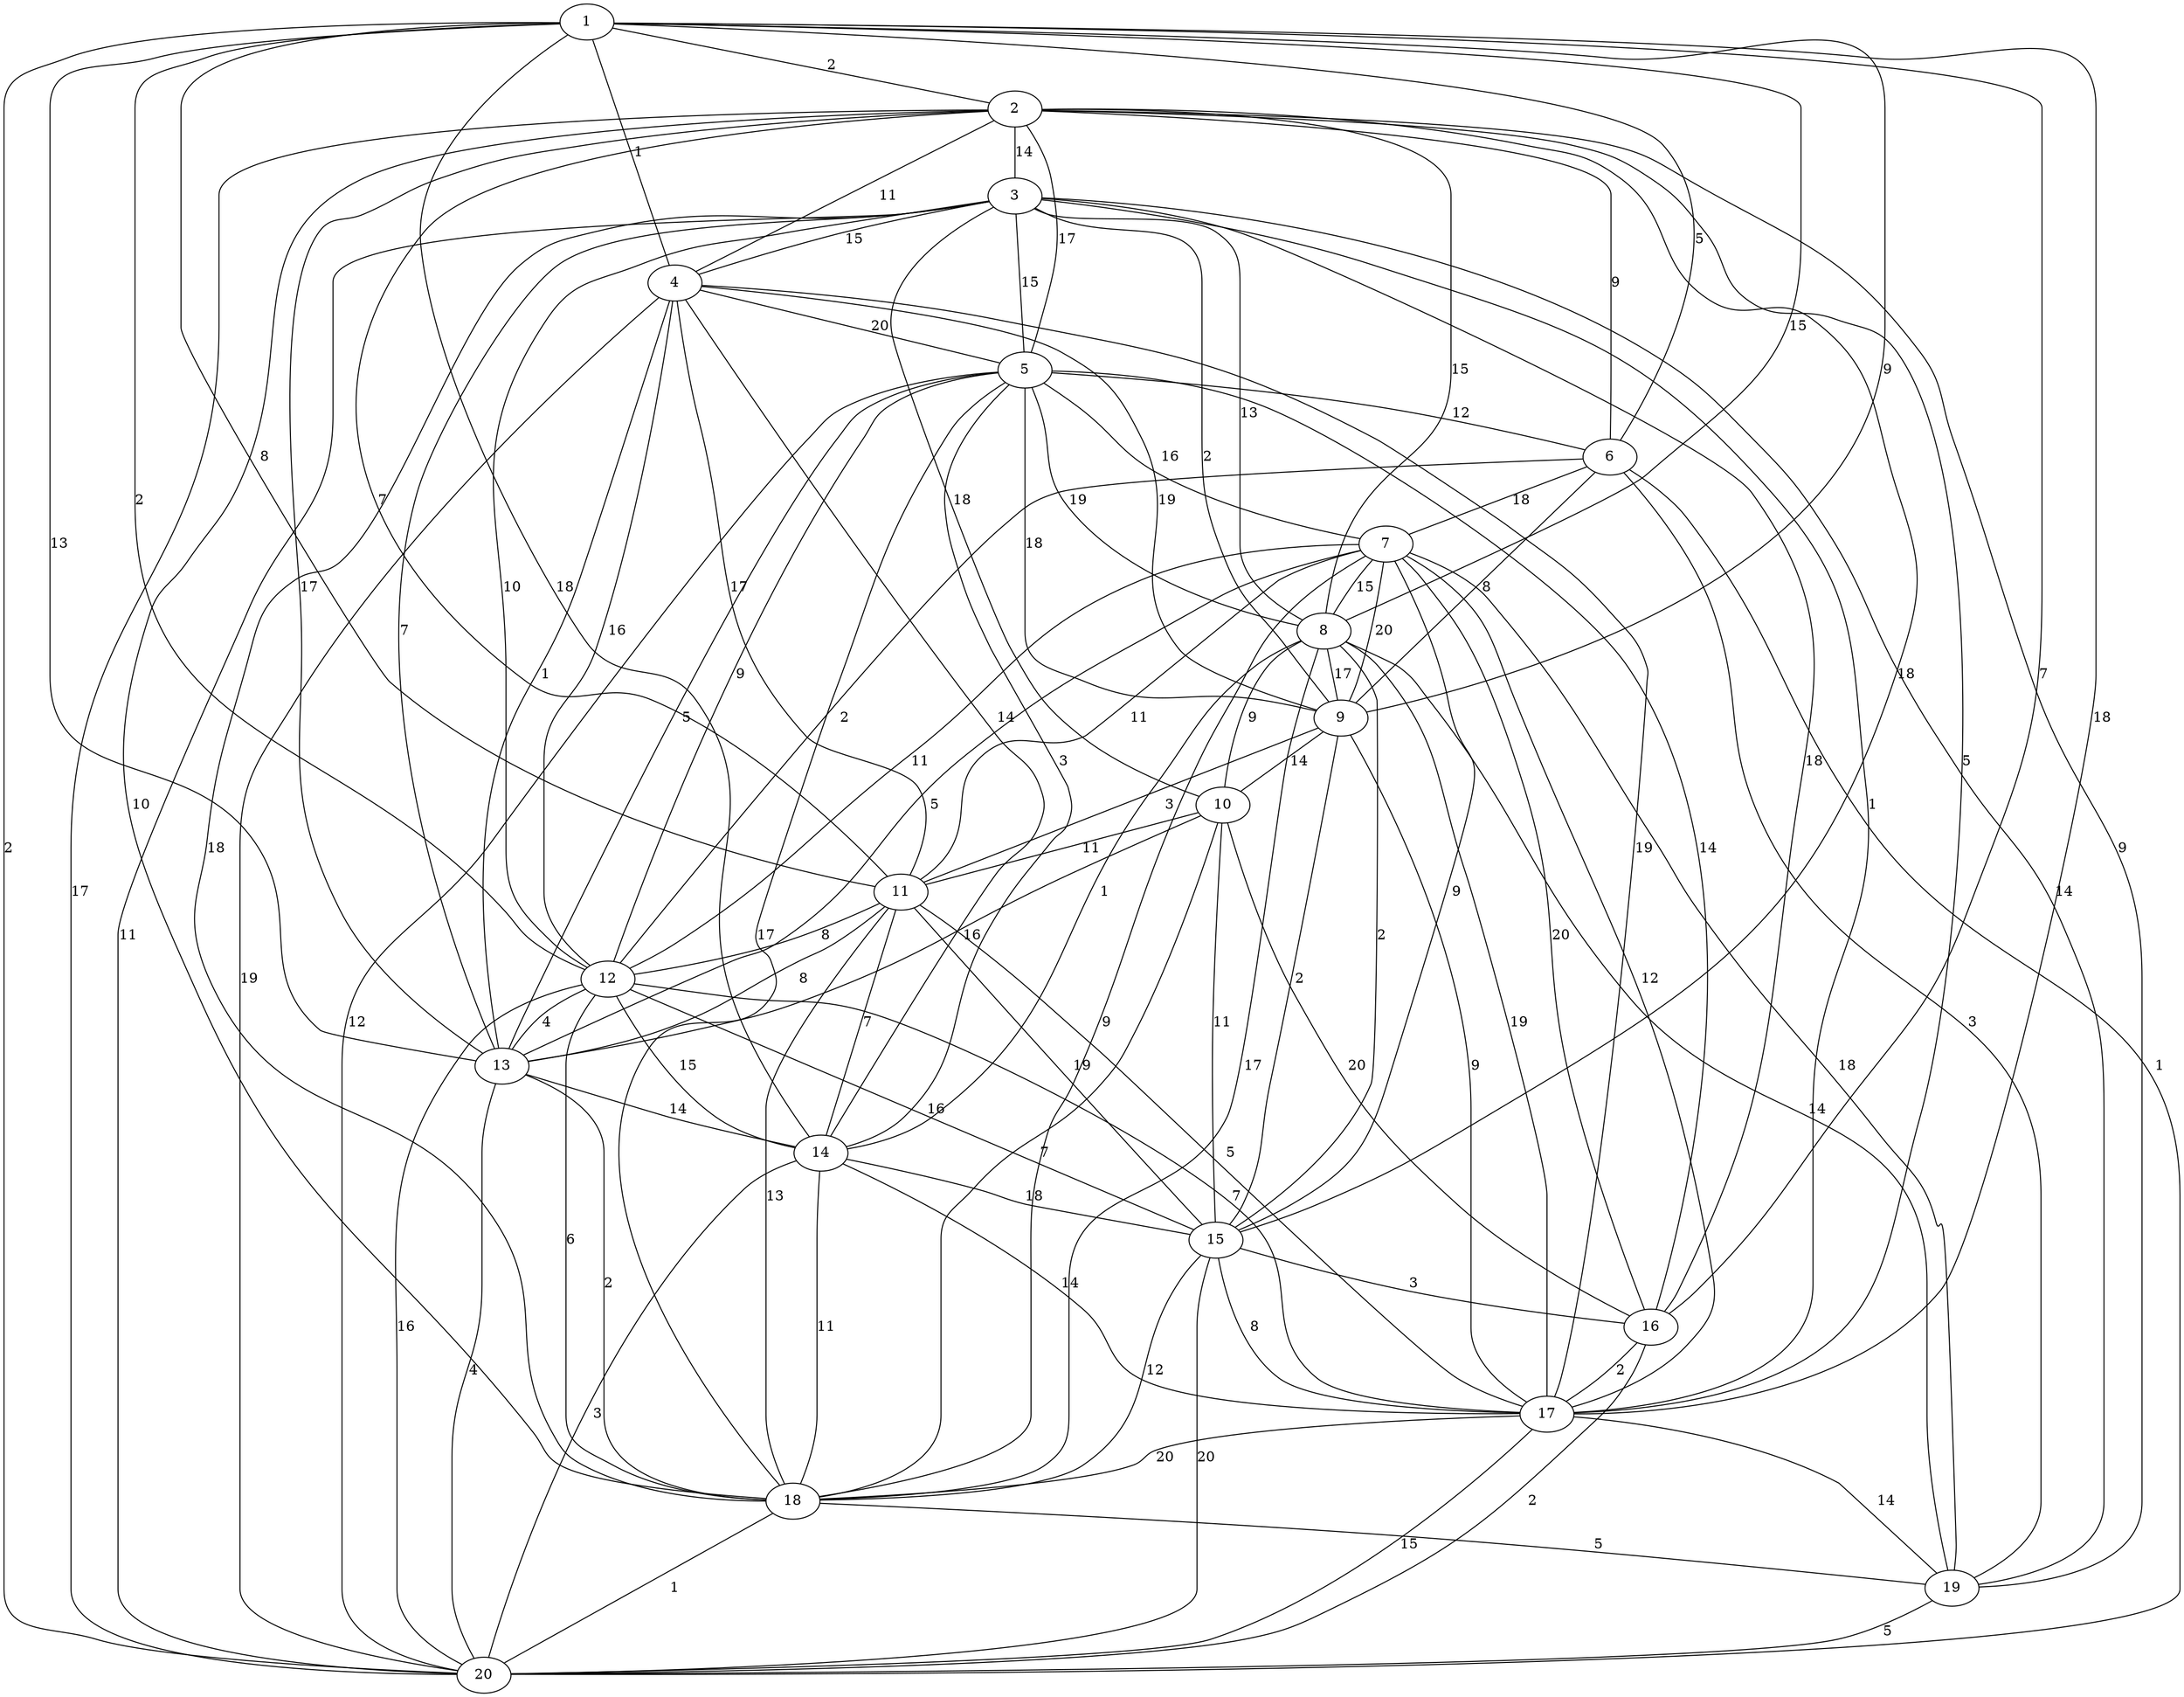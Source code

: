 graph G {
 1 -- 20 [label="2"];
 1 -- 16 [label="7"];
 1 -- 14 [label="18"];
 1 -- 12 [label="2"];
 1 -- 11 [label="8"];
 1 -- 13 [label="13"];
 1 -- 17 [label="18"];
 1 -- 6 [label="5"];
 1 -- 4 [label="1"];
 1 -- 9 [label="9"];
 1 -- 8 [label="15"];
 1 -- 2 [label="2"];
 2 -- 8 [label="15"];
 2 -- 19 [label="9"];
 2 -- 17 [label="5"];
 2 -- 11 [label="7"];
 2 -- 6 [label="9"];
 2 -- 13 [label="17"];
 2 -- 20 [label="17"];
 2 -- 5 [label="17"];
 2 -- 15 [label="18"];
 2 -- 4 [label="11"];
 2 -- 18 [label="10"];
 2 -- 3 [label="14"];
 3 -- 19 [label="14"];
 3 -- 9 [label="2"];
 3 -- 5 [label="15"];
 3 -- 17 [label="1"];
 3 -- 8 [label="13"];
 3 -- 12 [label="10"];
 3 -- 20 [label="11"];
 3 -- 13 [label="7"];
 3 -- 10 [label="18"];
 3 -- 18 [label="18"];
 3 -- 16 [label="18"];
 3 -- 4 [label="15"];
 4 -- 17 [label="19"];
 4 -- 14 [label="14"];
 4 -- 13 [label="1"];
 4 -- 12 [label="16"];
 4 -- 11 [label="17"];
 4 -- 9 [label="19"];
 4 -- 20 [label="19"];
 4 -- 5 [label="20"];
 5 -- 18 [label="17"];
 5 -- 12 [label="9"];
 5 -- 9 [label="18"];
 5 -- 7 [label="16"];
 5 -- 8 [label="19"];
 5 -- 20 [label="12"];
 5 -- 14 [label="3"];
 5 -- 16 [label="14"];
 5 -- 13 [label="5"];
 5 -- 6 [label="12"];
 6 -- 9 [label="8"];
 6 -- 19 [label="3"];
 6 -- 20 [label="1"];
 6 -- 12 [label="2"];
 6 -- 7 [label="18"];
 7 -- 19 [label="18"];
 7 -- 17 [label="12"];
 7 -- 12 [label="11"];
 7 -- 9 [label="20"];
 7 -- 11 [label="11"];
 7 -- 16 [label="20"];
 7 -- 15 [label="9"];
 7 -- 13 [label="5"];
 7 -- 18 [label="9"];
 7 -- 8 [label="15"];
 8 -- 17 [label="19"];
 8 -- 15 [label="2"];
 8 -- 10 [label="9"];
 8 -- 18 [label="17"];
 8 -- 19 [label="14"];
 8 -- 14 [label="1"];
 8 -- 9 [label="17"];
 9 -- 15 [label="2"];
 9 -- 17 [label="9"];
 9 -- 11 [label="3"];
 9 -- 10 [label="14"];
 10 -- 15 [label="11"];
 10 -- 13 [label="16"];
 10 -- 16 [label="20"];
 10 -- 18 [label="7"];
 10 -- 11 [label="11"];
 11 -- 15 [label="19"];
 11 -- 13 [label="8"];
 11 -- 18 [label="13"];
 11 -- 14 [label="7"];
 11 -- 17 [label="5"];
 11 -- 12 [label="8"];
 12 -- 20 [label="16"];
 12 -- 18 [label="6"];
 12 -- 17 [label="7"];
 12 -- 15 [label="16"];
 12 -- 14 [label="15"];
 12 -- 13 [label="4"];
 13 -- 18 [label="2"];
 13 -- 20 [label="4"];
 13 -- 14 [label="14"];
 14 -- 20 [label="3"];
 14 -- 17 [label="14"];
 14 -- 18 [label="11"];
 14 -- 15 [label="18"];
 15 -- 20 [label="20"];
 15 -- 18 [label="12"];
 15 -- 17 [label="8"];
 15 -- 16 [label="3"];
 16 -- 20 [label="2"];
 16 -- 17 [label="2"];
 17 -- 19 [label="14"];
 17 -- 20 [label="15"];
 17 -- 18 [label="20"];
 18 -- 20 [label="1"];
 18 -- 19 [label="5"];
 19 -- 20 [label="5"];
}
